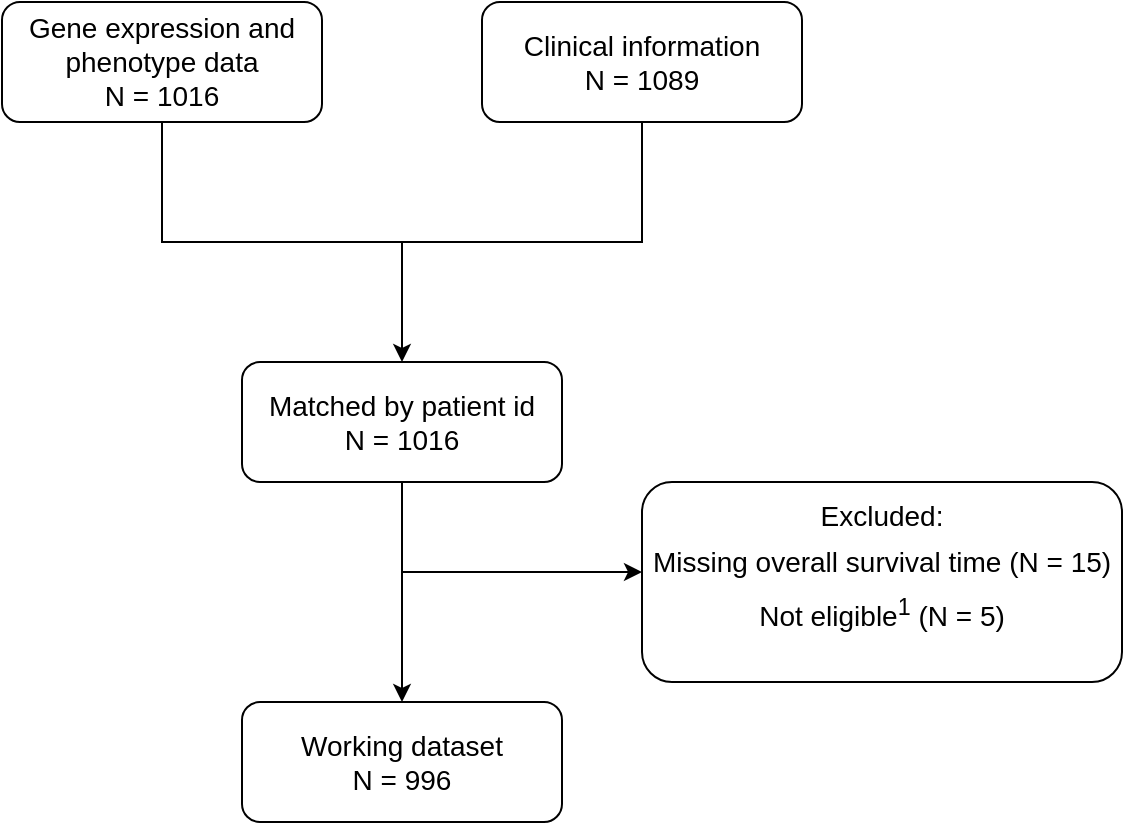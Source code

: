 <mxfile version="22.1.16" type="device">
  <diagram name="Page-1" id="rv-AQdR3PSiCuxLCA7bk">
    <mxGraphModel dx="845" dy="542" grid="1" gridSize="10" guides="1" tooltips="1" connect="1" arrows="1" fold="1" page="1" pageScale="1" pageWidth="827" pageHeight="1169" math="0" shadow="0">
      <root>
        <mxCell id="0" />
        <mxCell id="1" parent="0" />
        <mxCell id="eOj7JT6H3w60WfDF_NTQ-6" value="" style="edgeStyle=orthogonalEdgeStyle;rounded=0;orthogonalLoop=1;jettySize=auto;html=1;" edge="1" parent="1" source="eOj7JT6H3w60WfDF_NTQ-1" target="eOj7JT6H3w60WfDF_NTQ-5">
          <mxGeometry relative="1" as="geometry">
            <Array as="points">
              <mxPoint x="200" y="240" />
              <mxPoint x="320" y="240" />
            </Array>
          </mxGeometry>
        </mxCell>
        <mxCell id="eOj7JT6H3w60WfDF_NTQ-1" value="&lt;font style=&quot;font-size: 14px;&quot;&gt;Gene expression and phenotype data&lt;br&gt;N = 1016&lt;/font&gt;" style="rounded=1;whiteSpace=wrap;html=1;" vertex="1" parent="1">
          <mxGeometry x="120" y="120" width="160" height="60" as="geometry" />
        </mxCell>
        <mxCell id="eOj7JT6H3w60WfDF_NTQ-2" value="&lt;font style=&quot;font-size: 14px;&quot;&gt;Clinical information&lt;br&gt;N = 1089&lt;/font&gt;" style="rounded=1;whiteSpace=wrap;html=1;" vertex="1" parent="1">
          <mxGeometry x="360" y="120" width="160" height="60" as="geometry" />
        </mxCell>
        <mxCell id="eOj7JT6H3w60WfDF_NTQ-14" value="" style="edgeStyle=orthogonalEdgeStyle;rounded=0;orthogonalLoop=1;jettySize=auto;html=1;" edge="1" parent="1" source="eOj7JT6H3w60WfDF_NTQ-5" target="eOj7JT6H3w60WfDF_NTQ-13">
          <mxGeometry relative="1" as="geometry" />
        </mxCell>
        <mxCell id="eOj7JT6H3w60WfDF_NTQ-5" value="&lt;font style=&quot;font-size: 14px;&quot;&gt;Matched by patient id&lt;br&gt;N = 1016&lt;/font&gt;" style="rounded=1;whiteSpace=wrap;html=1;" vertex="1" parent="1">
          <mxGeometry x="240" y="300" width="160" height="60" as="geometry" />
        </mxCell>
        <mxCell id="eOj7JT6H3w60WfDF_NTQ-7" value="" style="endArrow=none;html=1;rounded=0;entryX=0.5;entryY=1;entryDx=0;entryDy=0;" edge="1" parent="1" target="eOj7JT6H3w60WfDF_NTQ-2">
          <mxGeometry width="50" height="50" relative="1" as="geometry">
            <mxPoint x="200" y="240" as="sourcePoint" />
            <mxPoint x="420" y="200" as="targetPoint" />
            <Array as="points">
              <mxPoint x="440" y="240" />
            </Array>
          </mxGeometry>
        </mxCell>
        <mxCell id="eOj7JT6H3w60WfDF_NTQ-13" value="&lt;font style=&quot;font-size: 14px;&quot;&gt;Working dataset&lt;br&gt;N = 996&lt;/font&gt;" style="rounded=1;whiteSpace=wrap;html=1;" vertex="1" parent="1">
          <mxGeometry x="240" y="470" width="160" height="60" as="geometry" />
        </mxCell>
        <mxCell id="eOj7JT6H3w60WfDF_NTQ-15" value="" style="group" vertex="1" connectable="0" parent="1">
          <mxGeometry x="320" y="360" width="360" height="110" as="geometry" />
        </mxCell>
        <mxCell id="eOj7JT6H3w60WfDF_NTQ-16" value="" style="endArrow=classic;html=1;rounded=0;" edge="1" parent="eOj7JT6H3w60WfDF_NTQ-15">
          <mxGeometry width="50" height="50" relative="1" as="geometry">
            <mxPoint y="45" as="sourcePoint" />
            <mxPoint x="120" y="45" as="targetPoint" />
          </mxGeometry>
        </mxCell>
        <mxCell id="eOj7JT6H3w60WfDF_NTQ-17" value="&lt;div style=&quot;line-height: 160%; font-size: 14px;&quot;&gt;&lt;span style=&quot;background-color: initial;&quot;&gt;&lt;font style=&quot;font-size: 14px;&quot;&gt;Excluded:&lt;/font&gt;&lt;/span&gt;&lt;/div&gt;&lt;div style=&quot;line-height: 160%; font-size: 14px;&quot;&gt;&lt;font style=&quot;font-size: 14px;&quot;&gt;Missing overall survival time (N = 15)&lt;span style=&quot;background-color: initial;&quot;&gt;&lt;br&gt;&lt;/span&gt;&lt;/font&gt;&lt;/div&gt;&lt;div style=&quot;line-height: 160%; font-size: 14px;&quot;&gt;&lt;font style=&quot;font-size: 14px;&quot;&gt;Not eligible&lt;sup&gt;1&lt;/sup&gt; (N = 5)&lt;/font&gt;&lt;/div&gt;&lt;div style=&quot;font-size: 14px;&quot;&gt;&lt;br&gt;&lt;/div&gt;" style="rounded=1;whiteSpace=wrap;html=1;align=center;" vertex="1" parent="eOj7JT6H3w60WfDF_NTQ-15">
          <mxGeometry x="120" width="240" height="100" as="geometry" />
        </mxCell>
      </root>
    </mxGraphModel>
  </diagram>
</mxfile>
